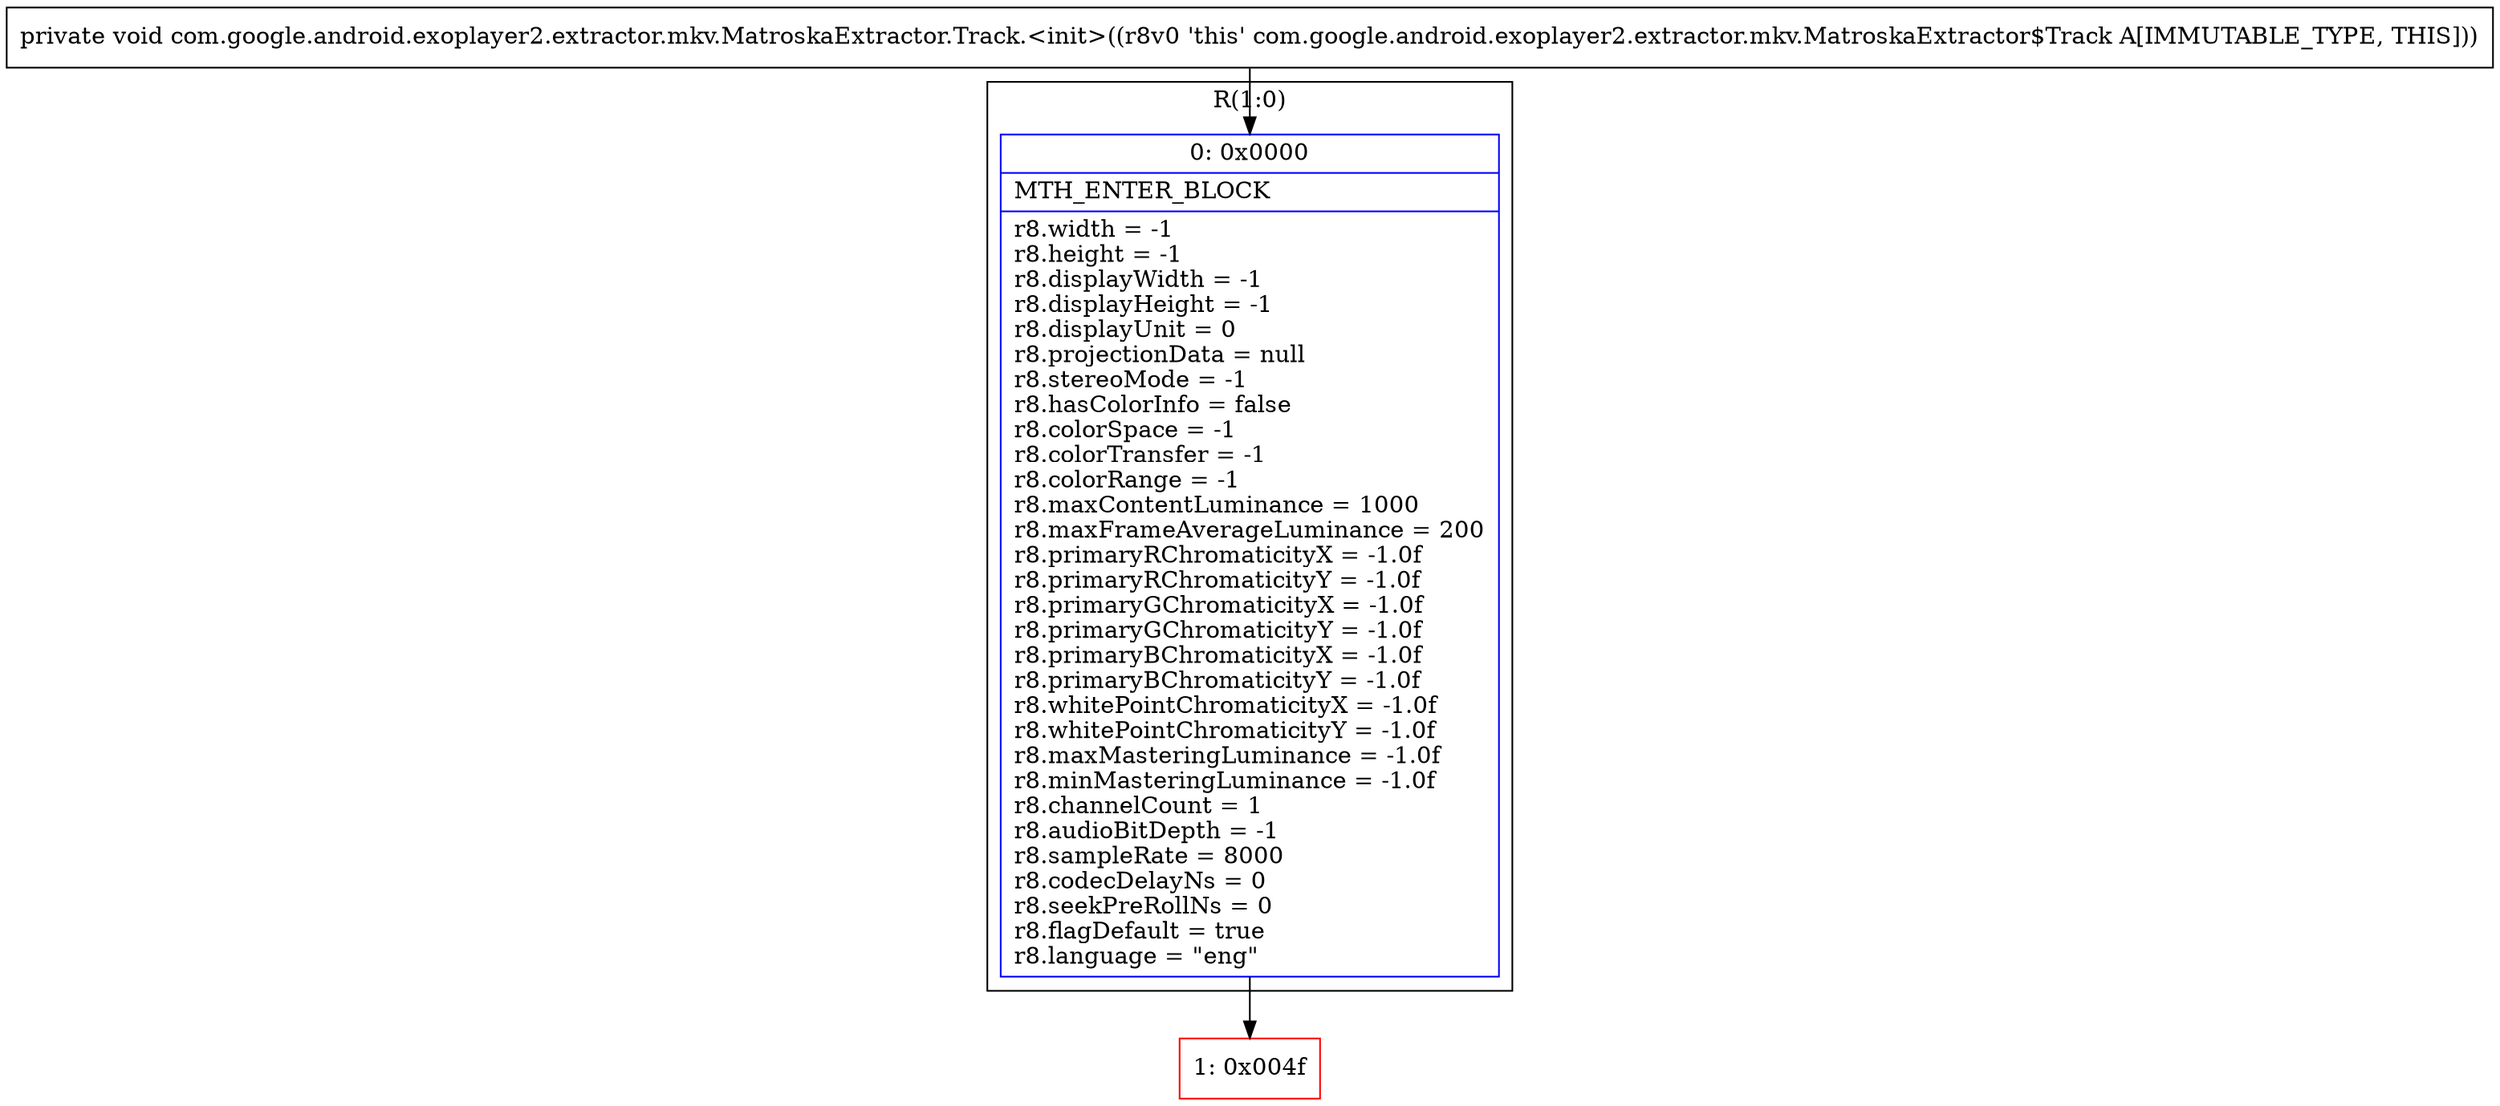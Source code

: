 digraph "CFG forcom.google.android.exoplayer2.extractor.mkv.MatroskaExtractor.Track.\<init\>()V" {
subgraph cluster_Region_365472514 {
label = "R(1:0)";
node [shape=record,color=blue];
Node_0 [shape=record,label="{0\:\ 0x0000|MTH_ENTER_BLOCK\l|r8.width = \-1\lr8.height = \-1\lr8.displayWidth = \-1\lr8.displayHeight = \-1\lr8.displayUnit = 0\lr8.projectionData = null\lr8.stereoMode = \-1\lr8.hasColorInfo = false\lr8.colorSpace = \-1\lr8.colorTransfer = \-1\lr8.colorRange = \-1\lr8.maxContentLuminance = 1000\lr8.maxFrameAverageLuminance = 200\lr8.primaryRChromaticityX = \-1.0f\lr8.primaryRChromaticityY = \-1.0f\lr8.primaryGChromaticityX = \-1.0f\lr8.primaryGChromaticityY = \-1.0f\lr8.primaryBChromaticityX = \-1.0f\lr8.primaryBChromaticityY = \-1.0f\lr8.whitePointChromaticityX = \-1.0f\lr8.whitePointChromaticityY = \-1.0f\lr8.maxMasteringLuminance = \-1.0f\lr8.minMasteringLuminance = \-1.0f\lr8.channelCount = 1\lr8.audioBitDepth = \-1\lr8.sampleRate = 8000\lr8.codecDelayNs = 0\lr8.seekPreRollNs = 0\lr8.flagDefault = true\lr8.language = \"eng\"\l}"];
}
Node_1 [shape=record,color=red,label="{1\:\ 0x004f}"];
MethodNode[shape=record,label="{private void com.google.android.exoplayer2.extractor.mkv.MatroskaExtractor.Track.\<init\>((r8v0 'this' com.google.android.exoplayer2.extractor.mkv.MatroskaExtractor$Track A[IMMUTABLE_TYPE, THIS])) }"];
MethodNode -> Node_0;
Node_0 -> Node_1;
}

